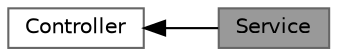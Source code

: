 digraph "Service"
{
 // LATEX_PDF_SIZE
  bgcolor="transparent";
  edge [fontname=Helvetica,fontsize=10,labelfontname=Helvetica,labelfontsize=10];
  node [fontname=Helvetica,fontsize=10,shape=box,height=0.2,width=0.4];
  rankdir=LR;
  Node2 [id="Node000002",label="Controller",height=0.2,width=0.4,color="grey40", fillcolor="white", style="filled",URL="$group___controller.html",tooltip="this module is a Controller of the MVC model"];
  Node1 [id="Node000001",label="Service",height=0.2,width=0.4,color="gray40", fillcolor="grey60", style="filled", fontcolor="black",tooltip="this module is designed for the interaction of the model with files."];
  Node2->Node1 [shape=plaintext, dir="back", style="solid"];
}
